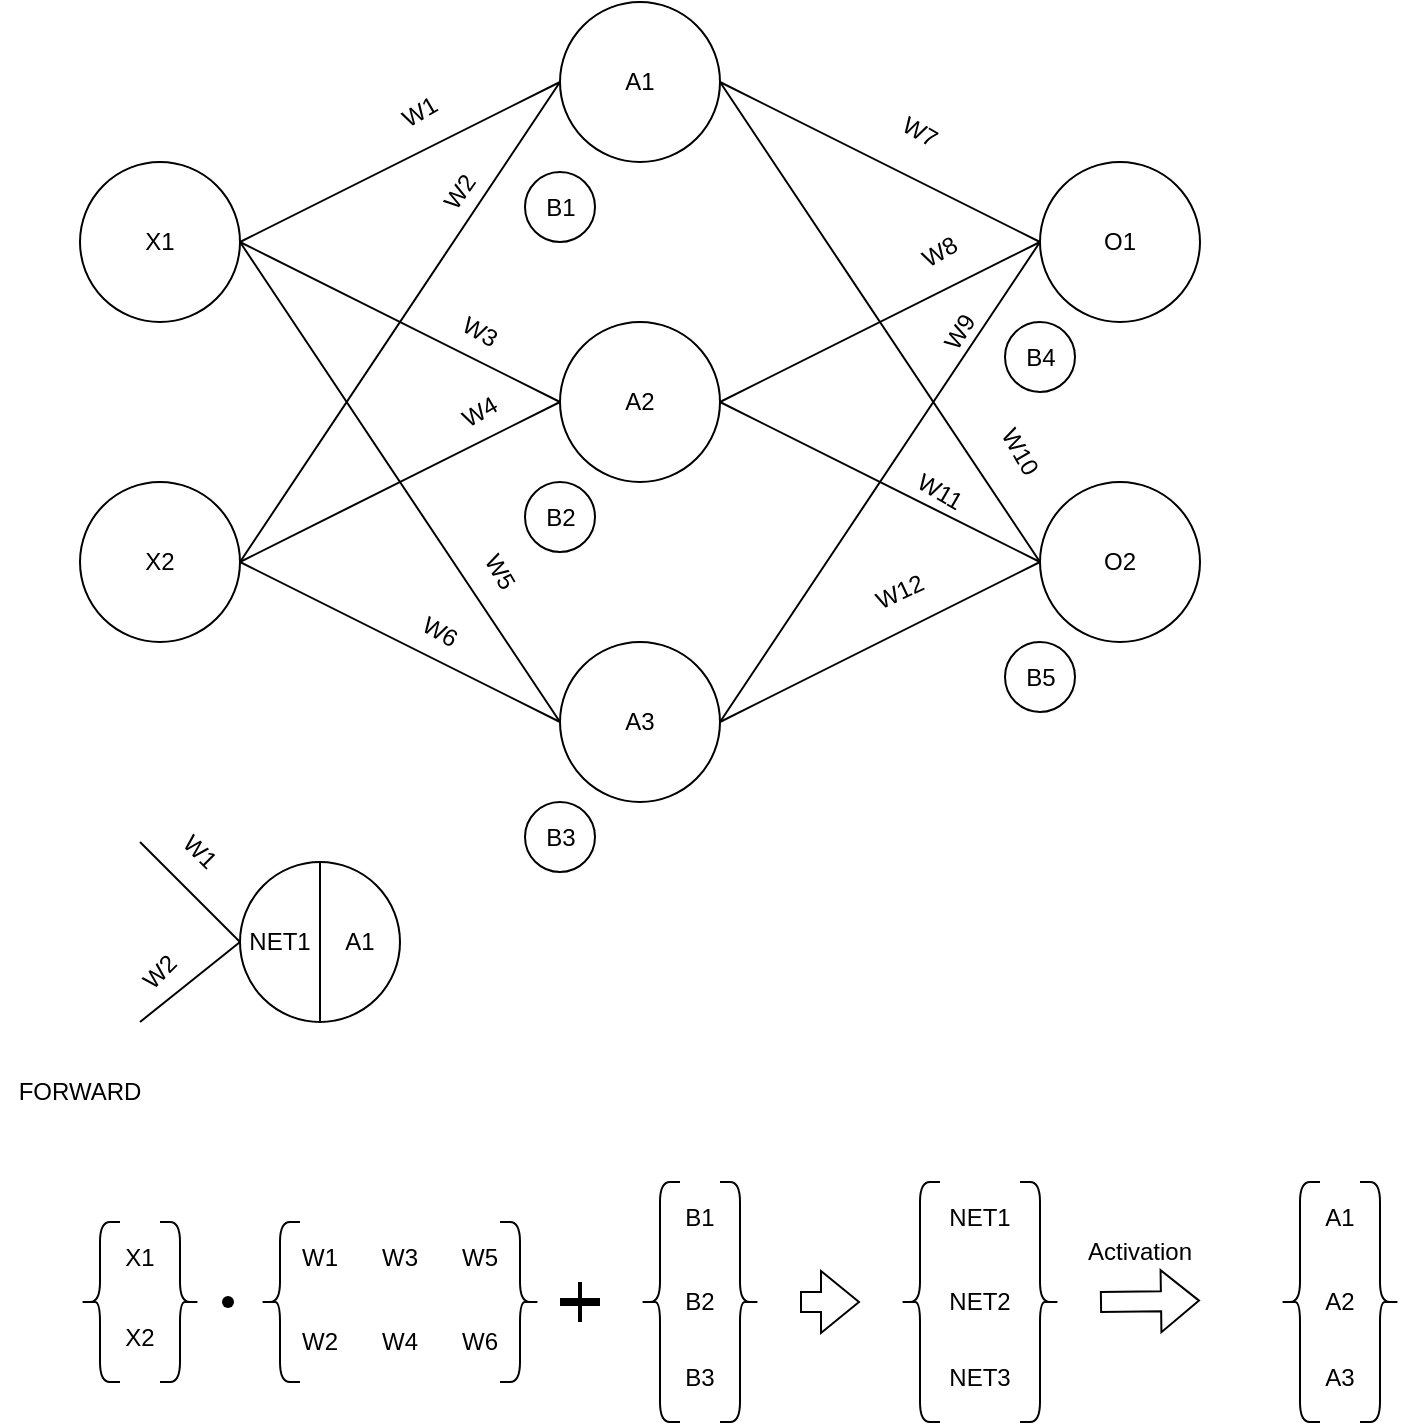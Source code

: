 <mxfile version="21.6.2" type="github">
  <diagram name="Page-1" id="butnO6N0d_ML-fYTaFpi">
    <mxGraphModel dx="478" dy="762" grid="1" gridSize="10" guides="1" tooltips="1" connect="1" arrows="1" fold="1" page="1" pageScale="1" pageWidth="850" pageHeight="1100" math="0" shadow="0">
      <root>
        <mxCell id="0" />
        <mxCell id="1" parent="0" />
        <mxCell id="Mr8WrNO1qKfPuzWUKPoU-1" value="" style="ellipse;whiteSpace=wrap;html=1;aspect=fixed;" vertex="1" parent="1">
          <mxGeometry x="320" y="80" width="80" height="80" as="geometry" />
        </mxCell>
        <mxCell id="Mr8WrNO1qKfPuzWUKPoU-2" value="" style="ellipse;whiteSpace=wrap;html=1;aspect=fixed;" vertex="1" parent="1">
          <mxGeometry x="320" y="240" width="80" height="80" as="geometry" />
        </mxCell>
        <mxCell id="Mr8WrNO1qKfPuzWUKPoU-3" value="" style="ellipse;whiteSpace=wrap;html=1;aspect=fixed;" vertex="1" parent="1">
          <mxGeometry x="320" y="400" width="80" height="80" as="geometry" />
        </mxCell>
        <mxCell id="Mr8WrNO1qKfPuzWUKPoU-4" value="" style="ellipse;whiteSpace=wrap;html=1;aspect=fixed;" vertex="1" parent="1">
          <mxGeometry x="560" y="160" width="80" height="80" as="geometry" />
        </mxCell>
        <mxCell id="Mr8WrNO1qKfPuzWUKPoU-5" value="" style="ellipse;whiteSpace=wrap;html=1;aspect=fixed;" vertex="1" parent="1">
          <mxGeometry x="560" y="320" width="80" height="80" as="geometry" />
        </mxCell>
        <mxCell id="Mr8WrNO1qKfPuzWUKPoU-6" value="" style="ellipse;whiteSpace=wrap;html=1;aspect=fixed;" vertex="1" parent="1">
          <mxGeometry x="80" y="160" width="80" height="80" as="geometry" />
        </mxCell>
        <mxCell id="Mr8WrNO1qKfPuzWUKPoU-7" value="" style="ellipse;whiteSpace=wrap;html=1;aspect=fixed;" vertex="1" parent="1">
          <mxGeometry x="80" y="320" width="80" height="80" as="geometry" />
        </mxCell>
        <mxCell id="Mr8WrNO1qKfPuzWUKPoU-9" value="" style="endArrow=none;html=1;rounded=0;entryX=0;entryY=0.5;entryDx=0;entryDy=0;exitX=1;exitY=0.5;exitDx=0;exitDy=0;" edge="1" parent="1" source="Mr8WrNO1qKfPuzWUKPoU-3" target="Mr8WrNO1qKfPuzWUKPoU-5">
          <mxGeometry width="50" height="50" relative="1" as="geometry">
            <mxPoint x="390" y="470" as="sourcePoint" />
            <mxPoint x="440" y="420" as="targetPoint" />
          </mxGeometry>
        </mxCell>
        <mxCell id="Mr8WrNO1qKfPuzWUKPoU-10" value="" style="endArrow=none;html=1;rounded=0;entryX=0;entryY=0.5;entryDx=0;entryDy=0;exitX=1;exitY=0.5;exitDx=0;exitDy=0;" edge="1" parent="1" source="Mr8WrNO1qKfPuzWUKPoU-3" target="Mr8WrNO1qKfPuzWUKPoU-4">
          <mxGeometry width="50" height="50" relative="1" as="geometry">
            <mxPoint x="400" y="480" as="sourcePoint" />
            <mxPoint x="570" y="370" as="targetPoint" />
          </mxGeometry>
        </mxCell>
        <mxCell id="Mr8WrNO1qKfPuzWUKPoU-11" value="" style="endArrow=none;html=1;rounded=0;entryX=0;entryY=0.5;entryDx=0;entryDy=0;exitX=1;exitY=0.5;exitDx=0;exitDy=0;" edge="1" parent="1" source="Mr8WrNO1qKfPuzWUKPoU-2" target="Mr8WrNO1qKfPuzWUKPoU-5">
          <mxGeometry width="50" height="50" relative="1" as="geometry">
            <mxPoint x="410" y="490" as="sourcePoint" />
            <mxPoint x="580" y="380" as="targetPoint" />
          </mxGeometry>
        </mxCell>
        <mxCell id="Mr8WrNO1qKfPuzWUKPoU-12" value="" style="endArrow=none;html=1;rounded=0;entryX=0;entryY=0.5;entryDx=0;entryDy=0;exitX=1;exitY=0.5;exitDx=0;exitDy=0;" edge="1" parent="1" source="Mr8WrNO1qKfPuzWUKPoU-2" target="Mr8WrNO1qKfPuzWUKPoU-4">
          <mxGeometry width="50" height="50" relative="1" as="geometry">
            <mxPoint x="420" y="500" as="sourcePoint" />
            <mxPoint x="590" y="390" as="targetPoint" />
          </mxGeometry>
        </mxCell>
        <mxCell id="Mr8WrNO1qKfPuzWUKPoU-13" value="" style="endArrow=none;html=1;rounded=0;entryX=0;entryY=0.5;entryDx=0;entryDy=0;exitX=1;exitY=0.5;exitDx=0;exitDy=0;" edge="1" parent="1" source="Mr8WrNO1qKfPuzWUKPoU-1" target="Mr8WrNO1qKfPuzWUKPoU-5">
          <mxGeometry width="50" height="50" relative="1" as="geometry">
            <mxPoint x="430" y="510" as="sourcePoint" />
            <mxPoint x="600" y="400" as="targetPoint" />
          </mxGeometry>
        </mxCell>
        <mxCell id="Mr8WrNO1qKfPuzWUKPoU-14" value="" style="endArrow=none;html=1;rounded=0;entryX=0;entryY=0.5;entryDx=0;entryDy=0;exitX=1;exitY=0.5;exitDx=0;exitDy=0;" edge="1" parent="1" source="Mr8WrNO1qKfPuzWUKPoU-1" target="Mr8WrNO1qKfPuzWUKPoU-4">
          <mxGeometry width="50" height="50" relative="1" as="geometry">
            <mxPoint x="440" y="520" as="sourcePoint" />
            <mxPoint x="610" y="410" as="targetPoint" />
          </mxGeometry>
        </mxCell>
        <mxCell id="Mr8WrNO1qKfPuzWUKPoU-15" value="" style="endArrow=none;html=1;rounded=0;entryX=0;entryY=0.5;entryDx=0;entryDy=0;exitX=1;exitY=0.5;exitDx=0;exitDy=0;" edge="1" parent="1" source="Mr8WrNO1qKfPuzWUKPoU-7" target="Mr8WrNO1qKfPuzWUKPoU-3">
          <mxGeometry width="50" height="50" relative="1" as="geometry">
            <mxPoint x="450" y="530" as="sourcePoint" />
            <mxPoint x="620" y="420" as="targetPoint" />
          </mxGeometry>
        </mxCell>
        <mxCell id="Mr8WrNO1qKfPuzWUKPoU-16" value="" style="endArrow=none;html=1;rounded=0;entryX=0;entryY=0.5;entryDx=0;entryDy=0;exitX=1;exitY=0.5;exitDx=0;exitDy=0;" edge="1" parent="1" source="Mr8WrNO1qKfPuzWUKPoU-6" target="Mr8WrNO1qKfPuzWUKPoU-3">
          <mxGeometry width="50" height="50" relative="1" as="geometry">
            <mxPoint x="460" y="540" as="sourcePoint" />
            <mxPoint x="630" y="430" as="targetPoint" />
          </mxGeometry>
        </mxCell>
        <mxCell id="Mr8WrNO1qKfPuzWUKPoU-17" value="" style="endArrow=none;html=1;rounded=0;entryX=0;entryY=0.5;entryDx=0;entryDy=0;exitX=1;exitY=0.5;exitDx=0;exitDy=0;" edge="1" parent="1" source="Mr8WrNO1qKfPuzWUKPoU-7" target="Mr8WrNO1qKfPuzWUKPoU-2">
          <mxGeometry width="50" height="50" relative="1" as="geometry">
            <mxPoint x="470" y="550" as="sourcePoint" />
            <mxPoint x="640" y="440" as="targetPoint" />
          </mxGeometry>
        </mxCell>
        <mxCell id="Mr8WrNO1qKfPuzWUKPoU-18" value="" style="endArrow=none;html=1;rounded=0;entryX=0;entryY=0.5;entryDx=0;entryDy=0;exitX=1;exitY=0.5;exitDx=0;exitDy=0;" edge="1" parent="1" source="Mr8WrNO1qKfPuzWUKPoU-6" target="Mr8WrNO1qKfPuzWUKPoU-2">
          <mxGeometry width="50" height="50" relative="1" as="geometry">
            <mxPoint x="480" y="560" as="sourcePoint" />
            <mxPoint x="650" y="450" as="targetPoint" />
          </mxGeometry>
        </mxCell>
        <mxCell id="Mr8WrNO1qKfPuzWUKPoU-19" value="" style="endArrow=none;html=1;rounded=0;entryX=0;entryY=0.5;entryDx=0;entryDy=0;exitX=1;exitY=0.5;exitDx=0;exitDy=0;" edge="1" parent="1" source="Mr8WrNO1qKfPuzWUKPoU-6" target="Mr8WrNO1qKfPuzWUKPoU-1">
          <mxGeometry width="50" height="50" relative="1" as="geometry">
            <mxPoint x="490" y="570" as="sourcePoint" />
            <mxPoint x="660" y="460" as="targetPoint" />
          </mxGeometry>
        </mxCell>
        <mxCell id="Mr8WrNO1qKfPuzWUKPoU-20" value="" style="endArrow=none;html=1;rounded=0;entryX=0;entryY=0.5;entryDx=0;entryDy=0;exitX=1;exitY=0.5;exitDx=0;exitDy=0;" edge="1" parent="1" source="Mr8WrNO1qKfPuzWUKPoU-7" target="Mr8WrNO1qKfPuzWUKPoU-1">
          <mxGeometry width="50" height="50" relative="1" as="geometry">
            <mxPoint x="500" y="580" as="sourcePoint" />
            <mxPoint x="670" y="470" as="targetPoint" />
          </mxGeometry>
        </mxCell>
        <mxCell id="Mr8WrNO1qKfPuzWUKPoU-21" value="&lt;div&gt;W1&lt;/div&gt;" style="text;html=1;strokeColor=none;fillColor=none;align=center;verticalAlign=middle;whiteSpace=wrap;rounded=0;rotation=-30;" vertex="1" parent="1">
          <mxGeometry x="220" y="120" width="60" height="30" as="geometry" />
        </mxCell>
        <mxCell id="Mr8WrNO1qKfPuzWUKPoU-22" value="W2" style="text;html=1;strokeColor=none;fillColor=none;align=center;verticalAlign=middle;whiteSpace=wrap;rounded=0;rotation=-55;" vertex="1" parent="1">
          <mxGeometry x="240" y="160" width="60" height="30" as="geometry" />
        </mxCell>
        <mxCell id="Mr8WrNO1qKfPuzWUKPoU-23" value="W5" style="text;html=1;strokeColor=none;fillColor=none;align=center;verticalAlign=middle;whiteSpace=wrap;rounded=0;rotation=60;" vertex="1" parent="1">
          <mxGeometry x="260" y="350" width="60" height="30" as="geometry" />
        </mxCell>
        <mxCell id="Mr8WrNO1qKfPuzWUKPoU-24" value="W3" style="text;html=1;strokeColor=none;fillColor=none;align=center;verticalAlign=middle;whiteSpace=wrap;rounded=0;rotation=30;" vertex="1" parent="1">
          <mxGeometry x="250" y="230" width="60" height="30" as="geometry" />
        </mxCell>
        <mxCell id="Mr8WrNO1qKfPuzWUKPoU-25" value="W4" style="text;html=1;strokeColor=none;fillColor=none;align=center;verticalAlign=middle;whiteSpace=wrap;rounded=0;rotation=-30;" vertex="1" parent="1">
          <mxGeometry x="250" y="270" width="60" height="30" as="geometry" />
        </mxCell>
        <mxCell id="Mr8WrNO1qKfPuzWUKPoU-26" value="&lt;div&gt;W6&lt;/div&gt;" style="text;html=1;strokeColor=none;fillColor=none;align=center;verticalAlign=middle;whiteSpace=wrap;rounded=0;rotation=30;" vertex="1" parent="1">
          <mxGeometry x="230" y="380" width="60" height="30" as="geometry" />
        </mxCell>
        <mxCell id="Mr8WrNO1qKfPuzWUKPoU-28" value="A1" style="text;html=1;strokeColor=none;fillColor=none;align=center;verticalAlign=middle;whiteSpace=wrap;rounded=0;" vertex="1" parent="1">
          <mxGeometry x="330" y="105" width="60" height="30" as="geometry" />
        </mxCell>
        <mxCell id="Mr8WrNO1qKfPuzWUKPoU-29" value="A2" style="text;html=1;strokeColor=none;fillColor=none;align=center;verticalAlign=middle;whiteSpace=wrap;rounded=0;" vertex="1" parent="1">
          <mxGeometry x="330" y="265" width="60" height="30" as="geometry" />
        </mxCell>
        <mxCell id="Mr8WrNO1qKfPuzWUKPoU-30" value="A3" style="text;html=1;strokeColor=none;fillColor=none;align=center;verticalAlign=middle;whiteSpace=wrap;rounded=0;" vertex="1" parent="1">
          <mxGeometry x="330" y="425" width="60" height="30" as="geometry" />
        </mxCell>
        <mxCell id="Mr8WrNO1qKfPuzWUKPoU-31" value="O1" style="text;html=1;strokeColor=none;fillColor=none;align=center;verticalAlign=middle;whiteSpace=wrap;rounded=0;" vertex="1" parent="1">
          <mxGeometry x="570" y="185" width="60" height="30" as="geometry" />
        </mxCell>
        <mxCell id="Mr8WrNO1qKfPuzWUKPoU-32" value="O2" style="text;html=1;strokeColor=none;fillColor=none;align=center;verticalAlign=middle;whiteSpace=wrap;rounded=0;" vertex="1" parent="1">
          <mxGeometry x="570" y="345" width="60" height="30" as="geometry" />
        </mxCell>
        <mxCell id="Mr8WrNO1qKfPuzWUKPoU-33" value="W7" style="text;html=1;strokeColor=none;fillColor=none;align=center;verticalAlign=middle;whiteSpace=wrap;rounded=0;rotation=30;" vertex="1" parent="1">
          <mxGeometry x="470" y="130" width="60" height="30" as="geometry" />
        </mxCell>
        <mxCell id="Mr8WrNO1qKfPuzWUKPoU-35" value="W10" style="text;html=1;strokeColor=none;fillColor=none;align=center;verticalAlign=middle;whiteSpace=wrap;rounded=0;rotation=60;" vertex="1" parent="1">
          <mxGeometry x="520" y="290" width="60" height="30" as="geometry" />
        </mxCell>
        <mxCell id="Mr8WrNO1qKfPuzWUKPoU-36" value="&lt;div&gt;W8&lt;/div&gt;" style="text;html=1;strokeColor=none;fillColor=none;align=center;verticalAlign=middle;whiteSpace=wrap;rounded=0;rotation=-30;" vertex="1" parent="1">
          <mxGeometry x="480" y="190" width="60" height="30" as="geometry" />
        </mxCell>
        <mxCell id="Mr8WrNO1qKfPuzWUKPoU-38" value="W9" style="text;html=1;strokeColor=none;fillColor=none;align=center;verticalAlign=middle;whiteSpace=wrap;rounded=0;rotation=-58;" vertex="1" parent="1">
          <mxGeometry x="490" y="230" width="60" height="30" as="geometry" />
        </mxCell>
        <mxCell id="Mr8WrNO1qKfPuzWUKPoU-41" value="&lt;div&gt;W12&lt;/div&gt;" style="text;html=1;strokeColor=none;fillColor=none;align=center;verticalAlign=middle;whiteSpace=wrap;rounded=0;rotation=-25;" vertex="1" parent="1">
          <mxGeometry x="460" y="360" width="60" height="30" as="geometry" />
        </mxCell>
        <mxCell id="Mr8WrNO1qKfPuzWUKPoU-42" value="W11" style="text;html=1;strokeColor=none;fillColor=none;align=center;verticalAlign=middle;whiteSpace=wrap;rounded=0;rotation=30;" vertex="1" parent="1">
          <mxGeometry x="480" y="310" width="60" height="30" as="geometry" />
        </mxCell>
        <mxCell id="Mr8WrNO1qKfPuzWUKPoU-43" value="X1" style="text;html=1;strokeColor=none;fillColor=none;align=center;verticalAlign=middle;whiteSpace=wrap;rounded=0;" vertex="1" parent="1">
          <mxGeometry x="90" y="185" width="60" height="30" as="geometry" />
        </mxCell>
        <mxCell id="Mr8WrNO1qKfPuzWUKPoU-44" value="X2" style="text;html=1;strokeColor=none;fillColor=none;align=center;verticalAlign=middle;whiteSpace=wrap;rounded=0;" vertex="1" parent="1">
          <mxGeometry x="90" y="345" width="60" height="30" as="geometry" />
        </mxCell>
        <mxCell id="Mr8WrNO1qKfPuzWUKPoU-46" value="FORWARD" style="text;html=1;strokeColor=none;fillColor=none;align=center;verticalAlign=middle;whiteSpace=wrap;rounded=0;" vertex="1" parent="1">
          <mxGeometry x="40" y="610" width="80" height="30" as="geometry" />
        </mxCell>
        <mxCell id="Mr8WrNO1qKfPuzWUKPoU-47" value="" style="ellipse;whiteSpace=wrap;html=1;aspect=fixed;" vertex="1" parent="1">
          <mxGeometry x="160" y="510" width="80" height="80" as="geometry" />
        </mxCell>
        <mxCell id="Mr8WrNO1qKfPuzWUKPoU-48" value="" style="endArrow=none;html=1;rounded=0;exitX=0.5;exitY=1;exitDx=0;exitDy=0;entryX=0.5;entryY=0;entryDx=0;entryDy=0;" edge="1" parent="1" source="Mr8WrNO1qKfPuzWUKPoU-47" target="Mr8WrNO1qKfPuzWUKPoU-47">
          <mxGeometry width="50" height="50" relative="1" as="geometry">
            <mxPoint x="420" y="460" as="sourcePoint" />
            <mxPoint x="470" y="410" as="targetPoint" />
          </mxGeometry>
        </mxCell>
        <mxCell id="Mr8WrNO1qKfPuzWUKPoU-49" value="A1" style="text;html=1;strokeColor=none;fillColor=none;align=center;verticalAlign=middle;whiteSpace=wrap;rounded=0;" vertex="1" parent="1">
          <mxGeometry x="200" y="535" width="40" height="30" as="geometry" />
        </mxCell>
        <mxCell id="Mr8WrNO1qKfPuzWUKPoU-51" value="NET1" style="text;html=1;strokeColor=none;fillColor=none;align=center;verticalAlign=middle;whiteSpace=wrap;rounded=0;" vertex="1" parent="1">
          <mxGeometry x="160" y="535" width="40" height="30" as="geometry" />
        </mxCell>
        <mxCell id="Mr8WrNO1qKfPuzWUKPoU-53" value="" style="endArrow=none;html=1;rounded=0;exitX=0;exitY=0.5;exitDx=0;exitDy=0;" edge="1" parent="1" source="Mr8WrNO1qKfPuzWUKPoU-47">
          <mxGeometry width="50" height="50" relative="1" as="geometry">
            <mxPoint x="200" y="540" as="sourcePoint" />
            <mxPoint x="110" y="500" as="targetPoint" />
          </mxGeometry>
        </mxCell>
        <mxCell id="Mr8WrNO1qKfPuzWUKPoU-54" value="" style="endArrow=none;html=1;rounded=0;exitX=0;exitY=0.5;exitDx=0;exitDy=0;" edge="1" parent="1" source="Mr8WrNO1qKfPuzWUKPoU-47">
          <mxGeometry width="50" height="50" relative="1" as="geometry">
            <mxPoint x="170" y="560" as="sourcePoint" />
            <mxPoint x="110" y="590" as="targetPoint" />
          </mxGeometry>
        </mxCell>
        <mxCell id="Mr8WrNO1qKfPuzWUKPoU-55" value="&lt;div&gt;W1&lt;/div&gt;" style="text;html=1;strokeColor=none;fillColor=none;align=center;verticalAlign=middle;whiteSpace=wrap;rounded=0;rotation=45;" vertex="1" parent="1">
          <mxGeometry x="110" y="490" width="60" height="30" as="geometry" />
        </mxCell>
        <mxCell id="Mr8WrNO1qKfPuzWUKPoU-56" value="&lt;div&gt;W2&lt;/div&gt;" style="text;html=1;strokeColor=none;fillColor=none;align=center;verticalAlign=middle;whiteSpace=wrap;rounded=0;rotation=-45;" vertex="1" parent="1">
          <mxGeometry x="90" y="550" width="60" height="30" as="geometry" />
        </mxCell>
        <mxCell id="Mr8WrNO1qKfPuzWUKPoU-57" value="" style="shape=curlyBracket;whiteSpace=wrap;html=1;rounded=1;labelPosition=left;verticalLabelPosition=middle;align=right;verticalAlign=middle;" vertex="1" parent="1">
          <mxGeometry x="80" y="690" width="20" height="80" as="geometry" />
        </mxCell>
        <mxCell id="Mr8WrNO1qKfPuzWUKPoU-58" value="" style="shape=curlyBracket;whiteSpace=wrap;html=1;rounded=1;flipH=1;labelPosition=right;verticalLabelPosition=middle;align=left;verticalAlign=middle;" vertex="1" parent="1">
          <mxGeometry x="120" y="690" width="20" height="80" as="geometry" />
        </mxCell>
        <mxCell id="Mr8WrNO1qKfPuzWUKPoU-59" value="X1" style="text;html=1;strokeColor=none;fillColor=none;align=center;verticalAlign=middle;whiteSpace=wrap;rounded=0;" vertex="1" parent="1">
          <mxGeometry x="90" y="690" width="40" height="35" as="geometry" />
        </mxCell>
        <mxCell id="Mr8WrNO1qKfPuzWUKPoU-60" value="X2" style="text;html=1;strokeColor=none;fillColor=none;align=center;verticalAlign=middle;whiteSpace=wrap;rounded=0;" vertex="1" parent="1">
          <mxGeometry x="90" y="730" width="40" height="35" as="geometry" />
        </mxCell>
        <mxCell id="Mr8WrNO1qKfPuzWUKPoU-61" value="" style="shape=curlyBracket;whiteSpace=wrap;html=1;rounded=1;labelPosition=left;verticalLabelPosition=middle;align=right;verticalAlign=middle;" vertex="1" parent="1">
          <mxGeometry x="170" y="690" width="20" height="80" as="geometry" />
        </mxCell>
        <mxCell id="Mr8WrNO1qKfPuzWUKPoU-62" value="" style="shape=curlyBracket;whiteSpace=wrap;html=1;rounded=1;flipH=1;labelPosition=right;verticalLabelPosition=middle;align=left;verticalAlign=middle;" vertex="1" parent="1">
          <mxGeometry x="290" y="690" width="20" height="80" as="geometry" />
        </mxCell>
        <mxCell id="Mr8WrNO1qKfPuzWUKPoU-63" value="W1" style="text;html=1;strokeColor=none;fillColor=none;align=center;verticalAlign=middle;whiteSpace=wrap;rounded=0;" vertex="1" parent="1">
          <mxGeometry x="180" y="690" width="40" height="35" as="geometry" />
        </mxCell>
        <mxCell id="Mr8WrNO1qKfPuzWUKPoU-64" value="W2" style="text;html=1;strokeColor=none;fillColor=none;align=center;verticalAlign=middle;whiteSpace=wrap;rounded=0;" vertex="1" parent="1">
          <mxGeometry x="180" y="732.5" width="40" height="35" as="geometry" />
        </mxCell>
        <mxCell id="Mr8WrNO1qKfPuzWUKPoU-65" value="W3" style="text;html=1;strokeColor=none;fillColor=none;align=center;verticalAlign=middle;whiteSpace=wrap;rounded=0;" vertex="1" parent="1">
          <mxGeometry x="220" y="690" width="40" height="35" as="geometry" />
        </mxCell>
        <mxCell id="Mr8WrNO1qKfPuzWUKPoU-66" value="W4" style="text;html=1;strokeColor=none;fillColor=none;align=center;verticalAlign=middle;whiteSpace=wrap;rounded=0;" vertex="1" parent="1">
          <mxGeometry x="220" y="732.5" width="40" height="35" as="geometry" />
        </mxCell>
        <mxCell id="Mr8WrNO1qKfPuzWUKPoU-67" value="W5" style="text;html=1;strokeColor=none;fillColor=none;align=center;verticalAlign=middle;whiteSpace=wrap;rounded=0;" vertex="1" parent="1">
          <mxGeometry x="260" y="690" width="40" height="35" as="geometry" />
        </mxCell>
        <mxCell id="Mr8WrNO1qKfPuzWUKPoU-68" value="W6" style="text;html=1;strokeColor=none;fillColor=none;align=center;verticalAlign=middle;whiteSpace=wrap;rounded=0;" vertex="1" parent="1">
          <mxGeometry x="260" y="732.5" width="40" height="35" as="geometry" />
        </mxCell>
        <mxCell id="Mr8WrNO1qKfPuzWUKPoU-69" value="" style="shape=curlyBracket;whiteSpace=wrap;html=1;rounded=1;labelPosition=left;verticalLabelPosition=middle;align=right;verticalAlign=middle;" vertex="1" parent="1">
          <mxGeometry x="360" y="670" width="20" height="120" as="geometry" />
        </mxCell>
        <mxCell id="Mr8WrNO1qKfPuzWUKPoU-70" value="" style="shape=curlyBracket;whiteSpace=wrap;html=1;rounded=1;flipH=1;labelPosition=right;verticalLabelPosition=middle;align=left;verticalAlign=middle;" vertex="1" parent="1">
          <mxGeometry x="400" y="670" width="20" height="120" as="geometry" />
        </mxCell>
        <mxCell id="Mr8WrNO1qKfPuzWUKPoU-71" value="B1" style="text;html=1;strokeColor=none;fillColor=none;align=center;verticalAlign=middle;whiteSpace=wrap;rounded=0;" vertex="1" parent="1">
          <mxGeometry x="370" y="670" width="40" height="35" as="geometry" />
        </mxCell>
        <mxCell id="Mr8WrNO1qKfPuzWUKPoU-72" value="B2" style="text;html=1;strokeColor=none;fillColor=none;align=center;verticalAlign=middle;whiteSpace=wrap;rounded=0;" vertex="1" parent="1">
          <mxGeometry x="370" y="712.5" width="40" height="35" as="geometry" />
        </mxCell>
        <mxCell id="Mr8WrNO1qKfPuzWUKPoU-73" value="B3" style="text;html=1;strokeColor=none;fillColor=none;align=center;verticalAlign=middle;whiteSpace=wrap;rounded=0;" vertex="1" parent="1">
          <mxGeometry x="370" y="750" width="40" height="35" as="geometry" />
        </mxCell>
        <mxCell id="Mr8WrNO1qKfPuzWUKPoU-77" value="B1" style="ellipse;whiteSpace=wrap;html=1;aspect=fixed;" vertex="1" parent="1">
          <mxGeometry x="302.5" y="165" width="35" height="35" as="geometry" />
        </mxCell>
        <mxCell id="Mr8WrNO1qKfPuzWUKPoU-78" value="B2" style="ellipse;whiteSpace=wrap;html=1;aspect=fixed;" vertex="1" parent="1">
          <mxGeometry x="302.5" y="320" width="35" height="35" as="geometry" />
        </mxCell>
        <mxCell id="Mr8WrNO1qKfPuzWUKPoU-79" value="B3" style="ellipse;whiteSpace=wrap;html=1;aspect=fixed;" vertex="1" parent="1">
          <mxGeometry x="302.5" y="480" width="35" height="35" as="geometry" />
        </mxCell>
        <mxCell id="Mr8WrNO1qKfPuzWUKPoU-80" value="B4" style="ellipse;whiteSpace=wrap;html=1;aspect=fixed;" vertex="1" parent="1">
          <mxGeometry x="542.5" y="240" width="35" height="35" as="geometry" />
        </mxCell>
        <mxCell id="Mr8WrNO1qKfPuzWUKPoU-81" value="B5" style="ellipse;whiteSpace=wrap;html=1;aspect=fixed;" vertex="1" parent="1">
          <mxGeometry x="542.5" y="400" width="35" height="35" as="geometry" />
        </mxCell>
        <mxCell id="Mr8WrNO1qKfPuzWUKPoU-82" value="" style="line;strokeWidth=2;direction=south;html=1;" vertex="1" parent="1">
          <mxGeometry x="325" y="720" width="10" height="20" as="geometry" />
        </mxCell>
        <mxCell id="Mr8WrNO1qKfPuzWUKPoU-83" value="" style="line;strokeWidth=4;html=1;perimeter=backbonePerimeter;points=[];outlineConnect=0;" vertex="1" parent="1">
          <mxGeometry x="320" y="725" width="20" height="10" as="geometry" />
        </mxCell>
        <mxCell id="Mr8WrNO1qKfPuzWUKPoU-85" value="" style="shape=waypoint;sketch=0;fillStyle=solid;size=6;pointerEvents=1;points=[];fillColor=none;resizable=0;rotatable=0;perimeter=centerPerimeter;snapToPoint=1;" vertex="1" parent="1">
          <mxGeometry x="144" y="720" width="20" height="20" as="geometry" />
        </mxCell>
        <mxCell id="Mr8WrNO1qKfPuzWUKPoU-88" value="" style="shape=flexArrow;endArrow=classic;html=1;rounded=0;" edge="1" parent="1">
          <mxGeometry width="50" height="50" relative="1" as="geometry">
            <mxPoint x="440" y="730" as="sourcePoint" />
            <mxPoint x="470" y="730" as="targetPoint" />
          </mxGeometry>
        </mxCell>
        <mxCell id="Mr8WrNO1qKfPuzWUKPoU-89" value="" style="shape=curlyBracket;whiteSpace=wrap;html=1;rounded=1;labelPosition=left;verticalLabelPosition=middle;align=right;verticalAlign=middle;" vertex="1" parent="1">
          <mxGeometry x="490" y="670" width="20" height="120" as="geometry" />
        </mxCell>
        <mxCell id="Mr8WrNO1qKfPuzWUKPoU-90" value="" style="shape=curlyBracket;whiteSpace=wrap;html=1;rounded=1;flipH=1;labelPosition=right;verticalLabelPosition=middle;align=left;verticalAlign=middle;" vertex="1" parent="1">
          <mxGeometry x="550" y="670" width="20" height="120" as="geometry" />
        </mxCell>
        <mxCell id="Mr8WrNO1qKfPuzWUKPoU-91" value="NET1" style="text;html=1;strokeColor=none;fillColor=none;align=center;verticalAlign=middle;whiteSpace=wrap;rounded=0;" vertex="1" parent="1">
          <mxGeometry x="510" y="670" width="40" height="35" as="geometry" />
        </mxCell>
        <mxCell id="Mr8WrNO1qKfPuzWUKPoU-92" value="NET2" style="text;html=1;strokeColor=none;fillColor=none;align=center;verticalAlign=middle;whiteSpace=wrap;rounded=0;" vertex="1" parent="1">
          <mxGeometry x="510" y="712.5" width="40" height="35" as="geometry" />
        </mxCell>
        <mxCell id="Mr8WrNO1qKfPuzWUKPoU-93" value="NET3" style="text;html=1;strokeColor=none;fillColor=none;align=center;verticalAlign=middle;whiteSpace=wrap;rounded=0;" vertex="1" parent="1">
          <mxGeometry x="510" y="750" width="40" height="35" as="geometry" />
        </mxCell>
        <mxCell id="Mr8WrNO1qKfPuzWUKPoU-97" value="" style="shape=flexArrow;endArrow=classic;html=1;rounded=0;" edge="1" parent="1">
          <mxGeometry width="50" height="50" relative="1" as="geometry">
            <mxPoint x="590" y="730" as="sourcePoint" />
            <mxPoint x="640" y="729.31" as="targetPoint" />
          </mxGeometry>
        </mxCell>
        <mxCell id="Mr8WrNO1qKfPuzWUKPoU-98" value="Activation" style="text;html=1;strokeColor=none;fillColor=none;align=center;verticalAlign=middle;whiteSpace=wrap;rounded=0;" vertex="1" parent="1">
          <mxGeometry x="580" y="690" width="60" height="30" as="geometry" />
        </mxCell>
        <mxCell id="Mr8WrNO1qKfPuzWUKPoU-99" value="" style="shape=curlyBracket;whiteSpace=wrap;html=1;rounded=1;labelPosition=left;verticalLabelPosition=middle;align=right;verticalAlign=middle;" vertex="1" parent="1">
          <mxGeometry x="680" y="670" width="20" height="120" as="geometry" />
        </mxCell>
        <mxCell id="Mr8WrNO1qKfPuzWUKPoU-100" value="" style="shape=curlyBracket;whiteSpace=wrap;html=1;rounded=1;flipH=1;labelPosition=right;verticalLabelPosition=middle;align=left;verticalAlign=middle;" vertex="1" parent="1">
          <mxGeometry x="720" y="670" width="20" height="120" as="geometry" />
        </mxCell>
        <mxCell id="Mr8WrNO1qKfPuzWUKPoU-101" value="A1" style="text;html=1;strokeColor=none;fillColor=none;align=center;verticalAlign=middle;whiteSpace=wrap;rounded=0;" vertex="1" parent="1">
          <mxGeometry x="690" y="670" width="40" height="35" as="geometry" />
        </mxCell>
        <mxCell id="Mr8WrNO1qKfPuzWUKPoU-102" value="A2" style="text;html=1;strokeColor=none;fillColor=none;align=center;verticalAlign=middle;whiteSpace=wrap;rounded=0;" vertex="1" parent="1">
          <mxGeometry x="690" y="712.5" width="40" height="35" as="geometry" />
        </mxCell>
        <mxCell id="Mr8WrNO1qKfPuzWUKPoU-103" value="A3" style="text;html=1;strokeColor=none;fillColor=none;align=center;verticalAlign=middle;whiteSpace=wrap;rounded=0;" vertex="1" parent="1">
          <mxGeometry x="690" y="750" width="40" height="35" as="geometry" />
        </mxCell>
      </root>
    </mxGraphModel>
  </diagram>
</mxfile>
